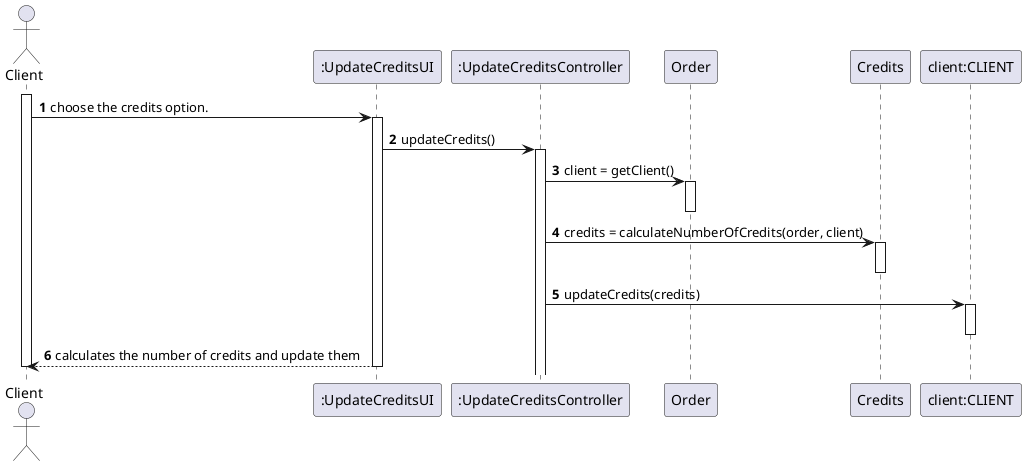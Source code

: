 @startuml
autonumber

actor "Client" as Client
participant ":UpdateCreditsUI" as UI
participant ":UpdateCreditsController" as CTRL
participant "Order" as ORD
participant "Credits" as CRE
participant "client:CLIENT" as CLI


activate Client
Client -> UI : choose the credits option.
activate UI
UI -> CTRL : updateCredits()
activate CTRL
CTRL -> ORD : client = getClient()
activate ORD
deactivate ORD
CTRL -> CRE : credits = calculateNumberOfCredits(order, client)
activate CRE
deactivate CRE
CTRL -> CLI : updateCredits(credits)
activate CLI
deactivate CLI

UI --> Client : calculates the number of credits and update them
deactivate UI

deactivate Client
@enduml
